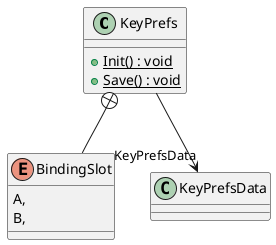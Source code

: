 @startuml
class KeyPrefs {
    + {static} Init() : void
    + {static} Save() : void
}
enum BindingSlot {
    A,
    B,
}
KeyPrefs --> "KeyPrefsData" KeyPrefsData
KeyPrefs +-- BindingSlot
@enduml
